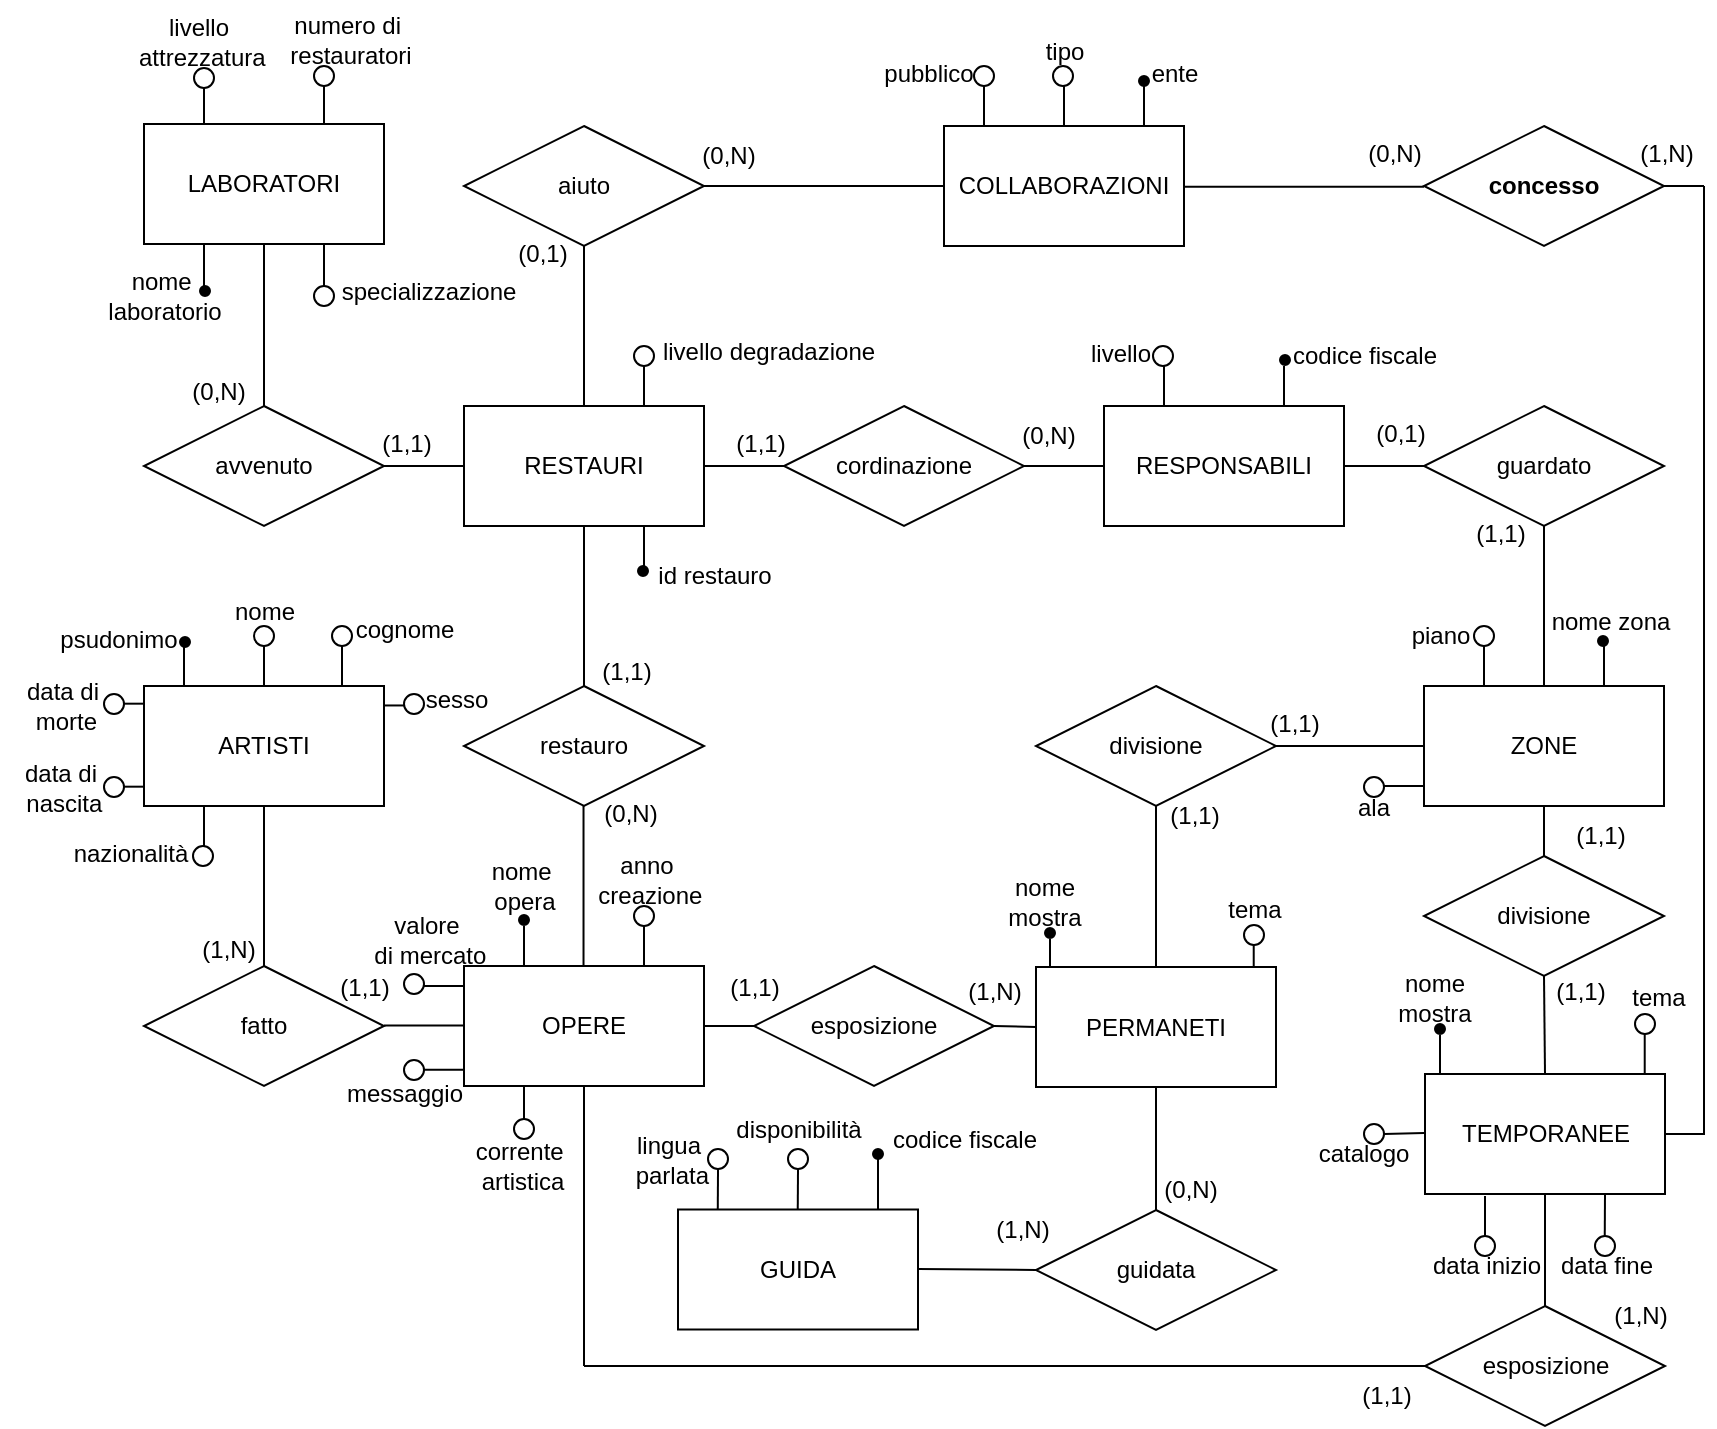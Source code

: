 <mxfile version="27.1.0">
  <diagram name="Page-1" id="Awgw3G0mDflYX-rvaYo_">
    <mxGraphModel dx="1454" dy="2013" grid="1" gridSize="10" guides="1" tooltips="1" connect="1" arrows="1" fold="1" page="1" pageScale="1" pageWidth="850" pageHeight="1100" math="0" shadow="0">
      <root>
        <mxCell id="0" />
        <mxCell id="1" parent="0" />
        <mxCell id="I580qTxfyqNyZBtyaBUz-1" value="OPERE" style="rounded=0;whiteSpace=wrap;html=1;" vertex="1" parent="1">
          <mxGeometry x="360" y="480" width="120" height="60" as="geometry" />
        </mxCell>
        <mxCell id="I580qTxfyqNyZBtyaBUz-2" value="fatto" style="shape=rhombus;perimeter=rhombusPerimeter;whiteSpace=wrap;html=1;align=center;" vertex="1" parent="1">
          <mxGeometry x="200" y="480" width="120" height="60" as="geometry" />
        </mxCell>
        <mxCell id="I580qTxfyqNyZBtyaBUz-3" value="ARTISTI" style="rounded=0;whiteSpace=wrap;html=1;" vertex="1" parent="1">
          <mxGeometry x="200" y="340" width="120" height="60" as="geometry" />
        </mxCell>
        <mxCell id="I580qTxfyqNyZBtyaBUz-4" value="restauro" style="shape=rhombus;perimeter=rhombusPerimeter;whiteSpace=wrap;html=1;align=center;" vertex="1" parent="1">
          <mxGeometry x="360" y="340" width="120" height="60" as="geometry" />
        </mxCell>
        <mxCell id="I580qTxfyqNyZBtyaBUz-5" value="RESTAURI" style="rounded=0;whiteSpace=wrap;html=1;" vertex="1" parent="1">
          <mxGeometry x="360" y="200" width="120" height="60" as="geometry" />
        </mxCell>
        <mxCell id="I580qTxfyqNyZBtyaBUz-6" value="avvenuto" style="shape=rhombus;perimeter=rhombusPerimeter;whiteSpace=wrap;html=1;align=center;" vertex="1" parent="1">
          <mxGeometry x="200" y="200" width="120" height="60" as="geometry" />
        </mxCell>
        <mxCell id="I580qTxfyqNyZBtyaBUz-7" value="LABORATORI" style="rounded=0;whiteSpace=wrap;html=1;" vertex="1" parent="1">
          <mxGeometry x="200" y="59" width="120" height="60" as="geometry" />
        </mxCell>
        <mxCell id="I580qTxfyqNyZBtyaBUz-8" value="" style="endArrow=none;html=1;rounded=0;exitX=0.5;exitY=1;exitDx=0;exitDy=0;entryX=0.5;entryY=0;entryDx=0;entryDy=0;" edge="1" parent="1" source="I580qTxfyqNyZBtyaBUz-7" target="I580qTxfyqNyZBtyaBUz-6">
          <mxGeometry width="50" height="50" relative="1" as="geometry">
            <mxPoint x="150" y="280" as="sourcePoint" />
            <mxPoint x="200" y="230" as="targetPoint" />
          </mxGeometry>
        </mxCell>
        <mxCell id="I580qTxfyqNyZBtyaBUz-9" value="" style="endArrow=none;html=1;rounded=0;" edge="1" parent="1" source="I580qTxfyqNyZBtyaBUz-6">
          <mxGeometry width="50" height="50" relative="1" as="geometry">
            <mxPoint x="310" y="280" as="sourcePoint" />
            <mxPoint x="360" y="230" as="targetPoint" />
          </mxGeometry>
        </mxCell>
        <mxCell id="I580qTxfyqNyZBtyaBUz-10" value="" style="endArrow=none;html=1;rounded=0;entryX=0.5;entryY=1;entryDx=0;entryDy=0;exitX=0.5;exitY=0;exitDx=0;exitDy=0;" edge="1" parent="1" source="I580qTxfyqNyZBtyaBUz-4" target="I580qTxfyqNyZBtyaBUz-5">
          <mxGeometry width="50" height="50" relative="1" as="geometry">
            <mxPoint x="380" y="360" as="sourcePoint" />
            <mxPoint x="430" y="310" as="targetPoint" />
          </mxGeometry>
        </mxCell>
        <mxCell id="I580qTxfyqNyZBtyaBUz-11" value="" style="endArrow=none;html=1;rounded=0;entryX=0.5;entryY=1;entryDx=0;entryDy=0;exitX=0.5;exitY=0;exitDx=0;exitDy=0;" edge="1" parent="1">
          <mxGeometry width="50" height="50" relative="1" as="geometry">
            <mxPoint x="419.76" y="480" as="sourcePoint" />
            <mxPoint x="419.76" y="400" as="targetPoint" />
          </mxGeometry>
        </mxCell>
        <mxCell id="I580qTxfyqNyZBtyaBUz-12" value="COLLABORAZIONI" style="rounded=0;whiteSpace=wrap;html=1;" vertex="1" parent="1">
          <mxGeometry x="600" y="60" width="120" height="60" as="geometry" />
        </mxCell>
        <mxCell id="I580qTxfyqNyZBtyaBUz-13" value="aiuto" style="shape=rhombus;perimeter=rhombusPerimeter;whiteSpace=wrap;html=1;align=center;" vertex="1" parent="1">
          <mxGeometry x="360" y="60" width="120" height="60" as="geometry" />
        </mxCell>
        <mxCell id="I580qTxfyqNyZBtyaBUz-14" value="" style="endArrow=none;html=1;rounded=0;entryX=0.5;entryY=1;entryDx=0;entryDy=0;" edge="1" parent="1" target="I580qTxfyqNyZBtyaBUz-13">
          <mxGeometry width="50" height="50" relative="1" as="geometry">
            <mxPoint x="420" y="200" as="sourcePoint" />
            <mxPoint x="470" y="150" as="targetPoint" />
          </mxGeometry>
        </mxCell>
        <mxCell id="I580qTxfyqNyZBtyaBUz-15" value="" style="endArrow=none;html=1;rounded=0;entryX=0;entryY=0.5;entryDx=0;entryDy=0;" edge="1" parent="1" target="I580qTxfyqNyZBtyaBUz-12">
          <mxGeometry width="50" height="50" relative="1" as="geometry">
            <mxPoint x="480" y="90" as="sourcePoint" />
            <mxPoint x="530" y="40" as="targetPoint" />
          </mxGeometry>
        </mxCell>
        <mxCell id="I580qTxfyqNyZBtyaBUz-16" value="concesso" style="shape=rhombus;perimeter=rhombusPerimeter;whiteSpace=wrap;html=1;align=center;fontStyle=1" vertex="1" parent="1">
          <mxGeometry x="840" y="60" width="120" height="60" as="geometry" />
        </mxCell>
        <mxCell id="I580qTxfyqNyZBtyaBUz-17" value="TEMPORANEE" style="rounded=0;whiteSpace=wrap;html=1;" vertex="1" parent="1">
          <mxGeometry x="840.5" y="534" width="120" height="60" as="geometry" />
        </mxCell>
        <mxCell id="I580qTxfyqNyZBtyaBUz-18" value="" style="endArrow=none;html=1;rounded=0;exitX=1;exitY=0.5;exitDx=0;exitDy=0;" edge="1" parent="1" source="I580qTxfyqNyZBtyaBUz-16">
          <mxGeometry width="50" height="50" relative="1" as="geometry">
            <mxPoint x="990" y="80" as="sourcePoint" />
            <mxPoint x="980" y="90" as="targetPoint" />
          </mxGeometry>
        </mxCell>
        <mxCell id="I580qTxfyqNyZBtyaBUz-19" value="" style="endArrow=none;html=1;rounded=0;entryX=0;entryY=0.5;entryDx=0;entryDy=0;" edge="1" parent="1">
          <mxGeometry width="50" height="50" relative="1" as="geometry">
            <mxPoint x="720" y="90.41" as="sourcePoint" />
            <mxPoint x="840" y="90.41" as="targetPoint" />
          </mxGeometry>
        </mxCell>
        <mxCell id="I580qTxfyqNyZBtyaBUz-20" value="RESPONSABILI" style="rounded=0;whiteSpace=wrap;html=1;" vertex="1" parent="1">
          <mxGeometry x="680" y="200" width="120" height="60" as="geometry" />
        </mxCell>
        <mxCell id="I580qTxfyqNyZBtyaBUz-21" value="ZONE" style="rounded=0;whiteSpace=wrap;html=1;" vertex="1" parent="1">
          <mxGeometry x="840" y="340" width="120" height="60" as="geometry" />
        </mxCell>
        <mxCell id="I580qTxfyqNyZBtyaBUz-22" value="cordinazione" style="shape=rhombus;perimeter=rhombusPerimeter;whiteSpace=wrap;html=1;align=center;" vertex="1" parent="1">
          <mxGeometry x="520" y="200" width="120" height="60" as="geometry" />
        </mxCell>
        <mxCell id="I580qTxfyqNyZBtyaBUz-23" value="" style="endArrow=none;html=1;rounded=0;exitX=1;exitY=0.5;exitDx=0;exitDy=0;entryX=0;entryY=0.5;entryDx=0;entryDy=0;" edge="1" parent="1" source="I580qTxfyqNyZBtyaBUz-5" target="I580qTxfyqNyZBtyaBUz-22">
          <mxGeometry width="50" height="50" relative="1" as="geometry">
            <mxPoint x="510" y="230" as="sourcePoint" />
            <mxPoint x="560" y="180" as="targetPoint" />
          </mxGeometry>
        </mxCell>
        <mxCell id="I580qTxfyqNyZBtyaBUz-24" value="guardato" style="shape=rhombus;perimeter=rhombusPerimeter;whiteSpace=wrap;html=1;align=center;" vertex="1" parent="1">
          <mxGeometry x="840" y="200" width="120" height="60" as="geometry" />
        </mxCell>
        <mxCell id="I580qTxfyqNyZBtyaBUz-25" value="" style="endArrow=none;html=1;rounded=0;entryX=0;entryY=0.5;entryDx=0;entryDy=0;" edge="1" parent="1" target="I580qTxfyqNyZBtyaBUz-20">
          <mxGeometry width="50" height="50" relative="1" as="geometry">
            <mxPoint x="640" y="230" as="sourcePoint" />
            <mxPoint x="690" y="180" as="targetPoint" />
          </mxGeometry>
        </mxCell>
        <mxCell id="I580qTxfyqNyZBtyaBUz-26" value="" style="endArrow=none;html=1;rounded=0;exitX=1;exitY=0.5;exitDx=0;exitDy=0;entryX=0;entryY=0.5;entryDx=0;entryDy=0;" edge="1" parent="1" source="I580qTxfyqNyZBtyaBUz-20" target="I580qTxfyqNyZBtyaBUz-24">
          <mxGeometry width="50" height="50" relative="1" as="geometry">
            <mxPoint x="880" y="300" as="sourcePoint" />
            <mxPoint x="930" y="250" as="targetPoint" />
          </mxGeometry>
        </mxCell>
        <mxCell id="I580qTxfyqNyZBtyaBUz-27" value="" style="endArrow=none;html=1;rounded=0;entryX=0.5;entryY=1;entryDx=0;entryDy=0;exitX=0.5;exitY=0;exitDx=0;exitDy=0;" edge="1" parent="1" source="I580qTxfyqNyZBtyaBUz-21" target="I580qTxfyqNyZBtyaBUz-24">
          <mxGeometry width="50" height="50" relative="1" as="geometry">
            <mxPoint x="860" y="350" as="sourcePoint" />
            <mxPoint x="910" y="300" as="targetPoint" />
          </mxGeometry>
        </mxCell>
        <mxCell id="I580qTxfyqNyZBtyaBUz-28" value="id restauro" style="text;html=1;align=center;verticalAlign=middle;resizable=0;points=[];autosize=1;strokeColor=none;fillColor=none;" vertex="1" parent="1">
          <mxGeometry x="445" y="270" width="80" height="30" as="geometry" />
        </mxCell>
        <mxCell id="I580qTxfyqNyZBtyaBUz-29" value="livello degradazione" style="text;html=1;align=center;verticalAlign=middle;resizable=0;points=[];autosize=1;strokeColor=none;fillColor=none;" vertex="1" parent="1">
          <mxGeometry x="447" y="158" width="130" height="30" as="geometry" />
        </mxCell>
        <mxCell id="I580qTxfyqNyZBtyaBUz-30" value="nome&amp;nbsp;&lt;div&gt;opera&lt;/div&gt;" style="text;html=1;align=center;verticalAlign=middle;resizable=0;points=[];autosize=1;strokeColor=none;fillColor=none;" vertex="1" parent="1">
          <mxGeometry x="360" y="420" width="60" height="40" as="geometry" />
        </mxCell>
        <mxCell id="I580qTxfyqNyZBtyaBUz-31" value="anno&lt;div&gt;&amp;nbsp;creazione&lt;/div&gt;" style="text;html=1;align=center;verticalAlign=middle;resizable=0;points=[];autosize=1;strokeColor=none;fillColor=none;" vertex="1" parent="1">
          <mxGeometry x="411" y="416.5" width="80" height="40" as="geometry" />
        </mxCell>
        <mxCell id="I580qTxfyqNyZBtyaBUz-32" value="valore&lt;div&gt;&amp;nbsp;di mercato&lt;/div&gt;" style="text;html=1;align=center;verticalAlign=middle;resizable=0;points=[];autosize=1;strokeColor=none;fillColor=none;" vertex="1" parent="1">
          <mxGeometry x="301" y="446.5" width="80" height="40" as="geometry" />
        </mxCell>
        <mxCell id="I580qTxfyqNyZBtyaBUz-33" value="messaggio" style="text;html=1;align=center;verticalAlign=middle;resizable=0;points=[];autosize=1;strokeColor=none;fillColor=none;" vertex="1" parent="1">
          <mxGeometry x="290" y="529" width="80" height="30" as="geometry" />
        </mxCell>
        <mxCell id="I580qTxfyqNyZBtyaBUz-34" value="corrente&amp;nbsp;&lt;div&gt;artistica&lt;/div&gt;" style="text;html=1;align=center;verticalAlign=middle;resizable=0;points=[];autosize=1;strokeColor=none;fillColor=none;" vertex="1" parent="1">
          <mxGeometry x="354" y="559.75" width="70" height="40" as="geometry" />
        </mxCell>
        <mxCell id="I580qTxfyqNyZBtyaBUz-35" value="livello&lt;div&gt;&amp;nbsp;attrezzatura&lt;/div&gt;" style="text;html=1;align=center;verticalAlign=middle;resizable=0;points=[];autosize=1;strokeColor=none;fillColor=none;" vertex="1" parent="1">
          <mxGeometry x="182" y="-2" width="90" height="40" as="geometry" />
        </mxCell>
        <mxCell id="I580qTxfyqNyZBtyaBUz-36" value="specializzazione" style="text;html=1;align=center;verticalAlign=middle;resizable=0;points=[];autosize=1;strokeColor=none;fillColor=none;" vertex="1" parent="1">
          <mxGeometry x="287" y="128" width="110" height="30" as="geometry" />
        </mxCell>
        <mxCell id="I580qTxfyqNyZBtyaBUz-37" value="nome&amp;nbsp;&lt;div&gt;laboratorio&lt;/div&gt;" style="text;html=1;align=center;verticalAlign=middle;resizable=0;points=[];autosize=1;strokeColor=none;fillColor=none;" vertex="1" parent="1">
          <mxGeometry x="170" y="125" width="80" height="40" as="geometry" />
        </mxCell>
        <mxCell id="I580qTxfyqNyZBtyaBUz-38" value="numero di&amp;nbsp;&lt;div&gt;restauratori&lt;/div&gt;" style="text;html=1;align=center;verticalAlign=middle;resizable=0;points=[];autosize=1;strokeColor=none;fillColor=none;" vertex="1" parent="1">
          <mxGeometry x="263" y="-3" width="80" height="40" as="geometry" />
        </mxCell>
        <mxCell id="I580qTxfyqNyZBtyaBUz-39" value="" style="endArrow=none;html=1;rounded=0;exitX=0.5;exitY=1;exitDx=0;exitDy=0;" edge="1" parent="1" source="I580qTxfyqNyZBtyaBUz-3">
          <mxGeometry width="50" height="50" relative="1" as="geometry">
            <mxPoint x="220" y="480" as="sourcePoint" />
            <mxPoint x="260" y="480" as="targetPoint" />
          </mxGeometry>
        </mxCell>
        <mxCell id="I580qTxfyqNyZBtyaBUz-40" value="" style="endArrow=none;html=1;rounded=0;exitX=1;exitY=0.5;exitDx=0;exitDy=0;" edge="1" parent="1">
          <mxGeometry width="50" height="50" relative="1" as="geometry">
            <mxPoint x="320" y="509.81" as="sourcePoint" />
            <mxPoint x="360" y="509.81" as="targetPoint" />
          </mxGeometry>
        </mxCell>
        <mxCell id="I580qTxfyqNyZBtyaBUz-41" value="piano" style="text;html=1;align=center;verticalAlign=middle;resizable=0;points=[];autosize=1;strokeColor=none;fillColor=none;" vertex="1" parent="1">
          <mxGeometry x="823" y="300" width="50" height="30" as="geometry" />
        </mxCell>
        <mxCell id="I580qTxfyqNyZBtyaBUz-42" value="nome zona" style="text;html=1;align=center;verticalAlign=middle;resizable=0;points=[];autosize=1;strokeColor=none;fillColor=none;" vertex="1" parent="1">
          <mxGeometry x="892.5" y="292.5" width="80" height="30" as="geometry" />
        </mxCell>
        <mxCell id="I580qTxfyqNyZBtyaBUz-43" value="ala" style="text;strokeColor=none;align=center;fillColor=none;html=1;verticalAlign=middle;whiteSpace=wrap;rounded=0;" vertex="1" parent="1">
          <mxGeometry x="785" y="385.5" width="60" height="30" as="geometry" />
        </mxCell>
        <mxCell id="I580qTxfyqNyZBtyaBUz-44" value="data inizio" style="text;html=1;align=center;verticalAlign=middle;resizable=0;points=[];autosize=1;strokeColor=none;fillColor=none;" vertex="1" parent="1">
          <mxGeometry x="830.5" y="615" width="80" height="30" as="geometry" />
        </mxCell>
        <mxCell id="I580qTxfyqNyZBtyaBUz-45" value="data fine" style="text;html=1;align=center;verticalAlign=middle;resizable=0;points=[];autosize=1;strokeColor=none;fillColor=none;" vertex="1" parent="1">
          <mxGeometry x="895.5" y="615" width="70" height="30" as="geometry" />
        </mxCell>
        <mxCell id="I580qTxfyqNyZBtyaBUz-46" value="pubblico" style="text;html=1;align=center;verticalAlign=middle;resizable=0;points=[];autosize=1;strokeColor=none;fillColor=none;" vertex="1" parent="1">
          <mxGeometry x="557" y="19" width="70" height="30" as="geometry" />
        </mxCell>
        <mxCell id="I580qTxfyqNyZBtyaBUz-47" value="tipo" style="text;html=1;align=center;verticalAlign=middle;resizable=0;points=[];autosize=1;strokeColor=none;fillColor=none;" vertex="1" parent="1">
          <mxGeometry x="640" y="8" width="40" height="30" as="geometry" />
        </mxCell>
        <mxCell id="I580qTxfyqNyZBtyaBUz-48" value="ente" style="text;html=1;align=center;verticalAlign=middle;resizable=0;points=[];autosize=1;strokeColor=none;fillColor=none;" vertex="1" parent="1">
          <mxGeometry x="690" y="19" width="50" height="30" as="geometry" />
        </mxCell>
        <mxCell id="I580qTxfyqNyZBtyaBUz-49" value="livello" style="text;html=1;align=center;verticalAlign=middle;resizable=0;points=[];autosize=1;strokeColor=none;fillColor=none;" vertex="1" parent="1">
          <mxGeometry x="662.5" y="159" width="50" height="30" as="geometry" />
        </mxCell>
        <mxCell id="I580qTxfyqNyZBtyaBUz-50" value="codice fiscale" style="text;html=1;align=center;verticalAlign=middle;resizable=0;points=[];autosize=1;strokeColor=none;fillColor=none;" vertex="1" parent="1">
          <mxGeometry x="760" y="160" width="100" height="30" as="geometry" />
        </mxCell>
        <mxCell id="I580qTxfyqNyZBtyaBUz-51" value="nome&lt;div&gt;mostra&lt;/div&gt;" style="text;html=1;align=center;verticalAlign=middle;resizable=0;points=[];autosize=1;strokeColor=none;fillColor=none;" vertex="1" parent="1">
          <mxGeometry x="620" y="427.5" width="60" height="40" as="geometry" />
        </mxCell>
        <mxCell id="I580qTxfyqNyZBtyaBUz-52" value="tema" style="text;html=1;align=center;verticalAlign=middle;resizable=0;points=[];autosize=1;strokeColor=none;fillColor=none;" vertex="1" parent="1">
          <mxGeometry x="730" y="436.5" width="50" height="30" as="geometry" />
        </mxCell>
        <mxCell id="I580qTxfyqNyZBtyaBUz-53" value="psudonimo" style="text;html=1;align=center;verticalAlign=middle;resizable=0;points=[];autosize=1;strokeColor=none;fillColor=none;" vertex="1" parent="1">
          <mxGeometry x="147" y="302" width="80" height="30" as="geometry" />
        </mxCell>
        <mxCell id="I580qTxfyqNyZBtyaBUz-54" value="nome" style="text;html=1;align=center;verticalAlign=middle;resizable=0;points=[];autosize=1;strokeColor=none;fillColor=none;" vertex="1" parent="1">
          <mxGeometry x="235" y="287.5" width="50" height="30" as="geometry" />
        </mxCell>
        <mxCell id="I580qTxfyqNyZBtyaBUz-55" value="cognome" style="text;html=1;align=center;verticalAlign=middle;resizable=0;points=[];autosize=1;strokeColor=none;fillColor=none;" vertex="1" parent="1">
          <mxGeometry x="295" y="297" width="70" height="30" as="geometry" />
        </mxCell>
        <mxCell id="I580qTxfyqNyZBtyaBUz-56" value="nazionalità" style="text;html=1;align=center;verticalAlign=middle;resizable=0;points=[];autosize=1;strokeColor=none;fillColor=none;" vertex="1" parent="1">
          <mxGeometry x="152.5" y="409" width="80" height="30" as="geometry" />
        </mxCell>
        <mxCell id="I580qTxfyqNyZBtyaBUz-57" value="sesso" style="text;html=1;align=center;verticalAlign=middle;resizable=0;points=[];autosize=1;strokeColor=none;fillColor=none;" vertex="1" parent="1">
          <mxGeometry x="331" y="332" width="50" height="30" as="geometry" />
        </mxCell>
        <mxCell id="I580qTxfyqNyZBtyaBUz-58" value="data di&lt;div&gt;&amp;nbsp;nascita&lt;/div&gt;" style="text;html=1;align=center;verticalAlign=middle;resizable=0;points=[];autosize=1;strokeColor=none;fillColor=none;" vertex="1" parent="1">
          <mxGeometry x="128" y="370.5" width="60" height="40" as="geometry" />
        </mxCell>
        <mxCell id="I580qTxfyqNyZBtyaBUz-59" value="data di&lt;div&gt;&amp;nbsp;morte&lt;/div&gt;" style="text;html=1;align=center;verticalAlign=middle;resizable=0;points=[];autosize=1;strokeColor=none;fillColor=none;" vertex="1" parent="1">
          <mxGeometry x="129" y="329.5" width="60" height="40" as="geometry" />
        </mxCell>
        <mxCell id="I580qTxfyqNyZBtyaBUz-60" value="" style="endArrow=none;html=1;rounded=0;entryX=0.25;entryY=0;entryDx=0;entryDy=0;" edge="1" parent="1" target="I580qTxfyqNyZBtyaBUz-1">
          <mxGeometry width="50" height="50" relative="1" as="geometry">
            <mxPoint x="390" y="460" as="sourcePoint" />
            <mxPoint x="350" y="480" as="targetPoint" />
          </mxGeometry>
        </mxCell>
        <mxCell id="I580qTxfyqNyZBtyaBUz-61" value="" style="endArrow=none;html=1;rounded=0;entryX=0.75;entryY=0;entryDx=0;entryDy=0;" edge="1" parent="1" target="I580qTxfyqNyZBtyaBUz-1">
          <mxGeometry width="50" height="50" relative="1" as="geometry">
            <mxPoint x="450" y="460" as="sourcePoint" />
            <mxPoint x="400" y="490" as="targetPoint" />
          </mxGeometry>
        </mxCell>
        <mxCell id="I580qTxfyqNyZBtyaBUz-62" value="" style="endArrow=none;html=1;rounded=0;entryX=0.25;entryY=1;entryDx=0;entryDy=0;exitX=0.5;exitY=0;exitDx=0;exitDy=0;" edge="1" parent="1" source="I580qTxfyqNyZBtyaBUz-64" target="I580qTxfyqNyZBtyaBUz-1">
          <mxGeometry width="50" height="50" relative="1" as="geometry">
            <mxPoint x="500" y="490" as="sourcePoint" />
            <mxPoint x="495.18" y="490.5" as="targetPoint" />
            <Array as="points" />
          </mxGeometry>
        </mxCell>
        <mxCell id="I580qTxfyqNyZBtyaBUz-63" value="" style="endArrow=none;html=1;rounded=0;" edge="1" parent="1">
          <mxGeometry width="50" height="50" relative="1" as="geometry">
            <mxPoint x="340" y="490" as="sourcePoint" />
            <mxPoint x="360" y="490" as="targetPoint" />
          </mxGeometry>
        </mxCell>
        <mxCell id="I580qTxfyqNyZBtyaBUz-64" value="" style="ellipse;whiteSpace=wrap;html=1;aspect=fixed;" vertex="1" parent="1">
          <mxGeometry x="385" y="556.5" width="10" height="10" as="geometry" />
        </mxCell>
        <mxCell id="I580qTxfyqNyZBtyaBUz-65" value="" style="ellipse;whiteSpace=wrap;html=1;aspect=fixed;" vertex="1" parent="1">
          <mxGeometry x="445" y="450" width="10" height="10" as="geometry" />
        </mxCell>
        <mxCell id="I580qTxfyqNyZBtyaBUz-66" value="" style="ellipse;whiteSpace=wrap;html=1;aspect=fixed;fillColor=#000000;" vertex="1" parent="1">
          <mxGeometry x="387.5" y="454.5" width="5" height="5" as="geometry" />
        </mxCell>
        <mxCell id="I580qTxfyqNyZBtyaBUz-67" value="" style="ellipse;whiteSpace=wrap;html=1;aspect=fixed;" vertex="1" parent="1">
          <mxGeometry x="330" y="484" width="10" height="10" as="geometry" />
        </mxCell>
        <mxCell id="I580qTxfyqNyZBtyaBUz-68" value="" style="ellipse;whiteSpace=wrap;html=1;aspect=fixed;" vertex="1" parent="1">
          <mxGeometry x="330" y="527" width="10" height="10" as="geometry" />
        </mxCell>
        <mxCell id="I580qTxfyqNyZBtyaBUz-69" value="" style="endArrow=none;html=1;rounded=0;exitX=0.25;exitY=0;exitDx=0;exitDy=0;" edge="1" parent="1">
          <mxGeometry width="50" height="50" relative="1" as="geometry">
            <mxPoint x="653" y="486.5" as="sourcePoint" />
            <mxPoint x="653" y="466.5" as="targetPoint" />
          </mxGeometry>
        </mxCell>
        <mxCell id="I580qTxfyqNyZBtyaBUz-70" value="" style="ellipse;whiteSpace=wrap;html=1;aspect=fixed;fillColor=#000000;" vertex="1" parent="1">
          <mxGeometry x="650.5" y="461" width="5" height="5" as="geometry" />
        </mxCell>
        <mxCell id="I580qTxfyqNyZBtyaBUz-71" value="" style="endArrow=none;html=1;rounded=0;" edge="1" parent="1">
          <mxGeometry width="50" height="50" relative="1" as="geometry">
            <mxPoint x="870.5" y="615" as="sourcePoint" />
            <mxPoint x="870.5" y="595" as="targetPoint" />
          </mxGeometry>
        </mxCell>
        <mxCell id="I580qTxfyqNyZBtyaBUz-72" value="" style="endArrow=none;html=1;rounded=0;entryX=0.75;entryY=1;entryDx=0;entryDy=0;" edge="1" parent="1" target="I580qTxfyqNyZBtyaBUz-17">
          <mxGeometry width="50" height="50" relative="1" as="geometry">
            <mxPoint x="930.38" y="615" as="sourcePoint" />
            <mxPoint x="930.38" y="595" as="targetPoint" />
          </mxGeometry>
        </mxCell>
        <mxCell id="I580qTxfyqNyZBtyaBUz-73" value="" style="ellipse;whiteSpace=wrap;html=1;aspect=fixed;" vertex="1" parent="1">
          <mxGeometry x="865.5" y="615" width="10" height="10" as="geometry" />
        </mxCell>
        <mxCell id="I580qTxfyqNyZBtyaBUz-74" value="" style="ellipse;whiteSpace=wrap;html=1;aspect=fixed;" vertex="1" parent="1">
          <mxGeometry x="925.5" y="615" width="10" height="10" as="geometry" />
        </mxCell>
        <mxCell id="I580qTxfyqNyZBtyaBUz-75" value="" style="ellipse;whiteSpace=wrap;html=1;aspect=fixed;" vertex="1" parent="1">
          <mxGeometry x="750" y="459.5" width="10" height="10" as="geometry" />
        </mxCell>
        <mxCell id="I580qTxfyqNyZBtyaBUz-76" value="" style="endArrow=none;html=1;rounded=0;exitX=0.25;exitY=0;exitDx=0;exitDy=0;" edge="1" parent="1" source="I580qTxfyqNyZBtyaBUz-21">
          <mxGeometry width="50" height="50" relative="1" as="geometry">
            <mxPoint x="870" y="350" as="sourcePoint" />
            <mxPoint x="870" y="320" as="targetPoint" />
          </mxGeometry>
        </mxCell>
        <mxCell id="I580qTxfyqNyZBtyaBUz-77" value="" style="endArrow=none;html=1;rounded=0;exitX=0.75;exitY=0;exitDx=0;exitDy=0;" edge="1" parent="1" source="I580qTxfyqNyZBtyaBUz-21">
          <mxGeometry width="50" height="50" relative="1" as="geometry">
            <mxPoint x="880" y="350" as="sourcePoint" />
            <mxPoint x="930" y="320" as="targetPoint" />
          </mxGeometry>
        </mxCell>
        <mxCell id="I580qTxfyqNyZBtyaBUz-78" value="" style="endArrow=none;html=1;rounded=0;" edge="1" parent="1">
          <mxGeometry width="50" height="50" relative="1" as="geometry">
            <mxPoint x="840" y="390" as="sourcePoint" />
            <mxPoint x="820" y="390" as="targetPoint" />
          </mxGeometry>
        </mxCell>
        <mxCell id="I580qTxfyqNyZBtyaBUz-79" value="" style="ellipse;whiteSpace=wrap;html=1;aspect=fixed;" vertex="1" parent="1">
          <mxGeometry x="810" y="385.5" width="10" height="10" as="geometry" />
        </mxCell>
        <mxCell id="I580qTxfyqNyZBtyaBUz-80" value="" style="ellipse;whiteSpace=wrap;html=1;aspect=fixed;" vertex="1" parent="1">
          <mxGeometry x="865" y="310" width="10" height="10" as="geometry" />
        </mxCell>
        <mxCell id="I580qTxfyqNyZBtyaBUz-81" value="" style="ellipse;whiteSpace=wrap;html=1;aspect=fixed;fillColor=#000000;" vertex="1" parent="1">
          <mxGeometry x="927" y="315" width="5" height="5" as="geometry" />
        </mxCell>
        <mxCell id="I580qTxfyqNyZBtyaBUz-82" value="" style="endArrow=none;html=1;rounded=0;exitX=0.75;exitY=0;exitDx=0;exitDy=0;" edge="1" parent="1" source="I580qTxfyqNyZBtyaBUz-20">
          <mxGeometry width="50" height="50" relative="1" as="geometry">
            <mxPoint x="830" y="260" as="sourcePoint" />
            <mxPoint x="770" y="180" as="targetPoint" />
          </mxGeometry>
        </mxCell>
        <mxCell id="I580qTxfyqNyZBtyaBUz-83" value="" style="endArrow=none;html=1;rounded=0;exitX=0.25;exitY=0;exitDx=0;exitDy=0;" edge="1" parent="1" source="I580qTxfyqNyZBtyaBUz-20">
          <mxGeometry width="50" height="50" relative="1" as="geometry">
            <mxPoint x="712.5" y="185" as="sourcePoint" />
            <mxPoint x="710" y="180" as="targetPoint" />
          </mxGeometry>
        </mxCell>
        <mxCell id="I580qTxfyqNyZBtyaBUz-84" value="" style="ellipse;whiteSpace=wrap;html=1;aspect=fixed;" vertex="1" parent="1">
          <mxGeometry x="704.5" y="170" width="10" height="10" as="geometry" />
        </mxCell>
        <mxCell id="I580qTxfyqNyZBtyaBUz-85" value="" style="ellipse;whiteSpace=wrap;html=1;aspect=fixed;fillColor=#000000;" vertex="1" parent="1">
          <mxGeometry x="768" y="174.5" width="5" height="5" as="geometry" />
        </mxCell>
        <mxCell id="I580qTxfyqNyZBtyaBUz-86" value="" style="endArrow=none;html=1;rounded=0;exitX=0.5;exitY=0;exitDx=0;exitDy=0;" edge="1" parent="1" source="I580qTxfyqNyZBtyaBUz-12">
          <mxGeometry width="50" height="50" relative="1" as="geometry">
            <mxPoint x="510" y="70" as="sourcePoint" />
            <mxPoint x="660" y="40" as="targetPoint" />
          </mxGeometry>
        </mxCell>
        <mxCell id="I580qTxfyqNyZBtyaBUz-87" value="" style="endArrow=none;html=1;rounded=0;exitX=0.5;exitY=0;exitDx=0;exitDy=0;" edge="1" parent="1">
          <mxGeometry width="50" height="50" relative="1" as="geometry">
            <mxPoint x="700" y="60" as="sourcePoint" />
            <mxPoint x="700" y="40" as="targetPoint" />
          </mxGeometry>
        </mxCell>
        <mxCell id="I580qTxfyqNyZBtyaBUz-88" value="" style="endArrow=none;html=1;rounded=0;exitX=0.5;exitY=0;exitDx=0;exitDy=0;" edge="1" parent="1">
          <mxGeometry width="50" height="50" relative="1" as="geometry">
            <mxPoint x="620" y="60" as="sourcePoint" />
            <mxPoint x="620" y="40" as="targetPoint" />
          </mxGeometry>
        </mxCell>
        <mxCell id="I580qTxfyqNyZBtyaBUz-89" value="" style="ellipse;whiteSpace=wrap;html=1;aspect=fixed;fillColor=#000000;" vertex="1" parent="1">
          <mxGeometry x="697.5" y="35" width="5" height="5" as="geometry" />
        </mxCell>
        <mxCell id="I580qTxfyqNyZBtyaBUz-90" value="" style="ellipse;whiteSpace=wrap;html=1;aspect=fixed;" vertex="1" parent="1">
          <mxGeometry x="654.5" y="30" width="10" height="10" as="geometry" />
        </mxCell>
        <mxCell id="I580qTxfyqNyZBtyaBUz-91" value="" style="ellipse;whiteSpace=wrap;html=1;aspect=fixed;" vertex="1" parent="1">
          <mxGeometry x="615" y="30" width="10" height="10" as="geometry" />
        </mxCell>
        <mxCell id="I580qTxfyqNyZBtyaBUz-92" value="" style="endArrow=none;html=1;rounded=0;exitX=0.75;exitY=1;exitDx=0;exitDy=0;" edge="1" parent="1" source="I580qTxfyqNyZBtyaBUz-5">
          <mxGeometry width="50" height="50" relative="1" as="geometry">
            <mxPoint x="390" y="180" as="sourcePoint" />
            <mxPoint x="450" y="280" as="targetPoint" />
          </mxGeometry>
        </mxCell>
        <mxCell id="I580qTxfyqNyZBtyaBUz-93" value="" style="endArrow=none;html=1;rounded=0;entryX=0.75;entryY=0;entryDx=0;entryDy=0;" edge="1" parent="1" target="I580qTxfyqNyZBtyaBUz-5">
          <mxGeometry width="50" height="50" relative="1" as="geometry">
            <mxPoint x="450" y="180" as="sourcePoint" />
            <mxPoint x="400" y="210" as="targetPoint" />
          </mxGeometry>
        </mxCell>
        <mxCell id="I580qTxfyqNyZBtyaBUz-94" value="" style="ellipse;whiteSpace=wrap;html=1;aspect=fixed;" vertex="1" parent="1">
          <mxGeometry x="445" y="170" width="10" height="10" as="geometry" />
        </mxCell>
        <mxCell id="I580qTxfyqNyZBtyaBUz-95" value="" style="ellipse;whiteSpace=wrap;html=1;aspect=fixed;fillColor=#000000;" vertex="1" parent="1">
          <mxGeometry x="447" y="280" width="5" height="5" as="geometry" />
        </mxCell>
        <mxCell id="I580qTxfyqNyZBtyaBUz-96" value="" style="endArrow=none;html=1;rounded=0;exitX=0.75;exitY=0;exitDx=0;exitDy=0;" edge="1" parent="1" source="I580qTxfyqNyZBtyaBUz-7">
          <mxGeometry width="50" height="50" relative="1" as="geometry">
            <mxPoint x="350" y="69" as="sourcePoint" />
            <mxPoint x="290" y="40" as="targetPoint" />
          </mxGeometry>
        </mxCell>
        <mxCell id="I580qTxfyqNyZBtyaBUz-97" value="" style="endArrow=none;html=1;rounded=0;exitX=0.25;exitY=0;exitDx=0;exitDy=0;" edge="1" parent="1" source="I580qTxfyqNyZBtyaBUz-7">
          <mxGeometry width="50" height="50" relative="1" as="geometry">
            <mxPoint x="230" y="60" as="sourcePoint" />
            <mxPoint x="230" y="41" as="targetPoint" />
          </mxGeometry>
        </mxCell>
        <mxCell id="I580qTxfyqNyZBtyaBUz-98" value="" style="endArrow=none;html=1;rounded=0;exitX=0.25;exitY=1;exitDx=0;exitDy=0;" edge="1" parent="1" source="I580qTxfyqNyZBtyaBUz-7">
          <mxGeometry width="50" height="50" relative="1" as="geometry">
            <mxPoint x="240" y="69" as="sourcePoint" />
            <mxPoint x="230" y="140" as="targetPoint" />
          </mxGeometry>
        </mxCell>
        <mxCell id="I580qTxfyqNyZBtyaBUz-99" value="" style="endArrow=none;html=1;rounded=0;exitX=0.75;exitY=1;exitDx=0;exitDy=0;" edge="1" parent="1" source="I580qTxfyqNyZBtyaBUz-7">
          <mxGeometry width="50" height="50" relative="1" as="geometry">
            <mxPoint x="306.86" y="129" as="sourcePoint" />
            <mxPoint x="290" y="140" as="targetPoint" />
          </mxGeometry>
        </mxCell>
        <mxCell id="I580qTxfyqNyZBtyaBUz-100" value="" style="ellipse;whiteSpace=wrap;html=1;aspect=fixed;" vertex="1" parent="1">
          <mxGeometry x="285" y="140" width="10" height="10" as="geometry" />
        </mxCell>
        <mxCell id="I580qTxfyqNyZBtyaBUz-101" value="" style="ellipse;whiteSpace=wrap;html=1;aspect=fixed;" vertex="1" parent="1">
          <mxGeometry x="285" y="30" width="10" height="10" as="geometry" />
        </mxCell>
        <mxCell id="I580qTxfyqNyZBtyaBUz-102" value="" style="ellipse;whiteSpace=wrap;html=1;aspect=fixed;" vertex="1" parent="1">
          <mxGeometry x="225" y="31" width="10" height="10" as="geometry" />
        </mxCell>
        <mxCell id="I580qTxfyqNyZBtyaBUz-103" value="" style="ellipse;whiteSpace=wrap;html=1;aspect=fixed;fillColor=#000000;" vertex="1" parent="1">
          <mxGeometry x="228" y="140" width="5" height="5" as="geometry" />
        </mxCell>
        <mxCell id="I580qTxfyqNyZBtyaBUz-104" value="" style="endArrow=none;html=1;rounded=0;" edge="1" parent="1">
          <mxGeometry width="50" height="50" relative="1" as="geometry">
            <mxPoint x="320" y="349.73" as="sourcePoint" />
            <mxPoint x="330" y="349.73" as="targetPoint" />
          </mxGeometry>
        </mxCell>
        <mxCell id="I580qTxfyqNyZBtyaBUz-105" value="" style="ellipse;whiteSpace=wrap;html=1;aspect=fixed;" vertex="1" parent="1">
          <mxGeometry x="330" y="344" width="10" height="10" as="geometry" />
        </mxCell>
        <mxCell id="I580qTxfyqNyZBtyaBUz-106" value="" style="endArrow=none;html=1;rounded=0;exitX=0.75;exitY=0;exitDx=0;exitDy=0;" edge="1" parent="1">
          <mxGeometry width="50" height="50" relative="1" as="geometry">
            <mxPoint x="299.0" y="340" as="sourcePoint" />
            <mxPoint x="299" y="320" as="targetPoint" />
          </mxGeometry>
        </mxCell>
        <mxCell id="I580qTxfyqNyZBtyaBUz-107" value="" style="endArrow=none;html=1;rounded=0;exitX=0.5;exitY=0;exitDx=0;exitDy=0;" edge="1" parent="1" source="I580qTxfyqNyZBtyaBUz-3">
          <mxGeometry width="50" height="50" relative="1" as="geometry">
            <mxPoint x="300" y="350" as="sourcePoint" />
            <mxPoint x="260" y="320" as="targetPoint" />
          </mxGeometry>
        </mxCell>
        <mxCell id="I580qTxfyqNyZBtyaBUz-108" value="" style="endArrow=none;html=1;rounded=0;exitX=0.25;exitY=0;exitDx=0;exitDy=0;" edge="1" parent="1">
          <mxGeometry width="50" height="50" relative="1" as="geometry">
            <mxPoint x="220" y="340" as="sourcePoint" />
            <mxPoint x="220" y="320" as="targetPoint" />
          </mxGeometry>
        </mxCell>
        <mxCell id="I580qTxfyqNyZBtyaBUz-109" value="" style="ellipse;whiteSpace=wrap;html=1;aspect=fixed;" vertex="1" parent="1">
          <mxGeometry x="294" y="310" width="10" height="10" as="geometry" />
        </mxCell>
        <mxCell id="I580qTxfyqNyZBtyaBUz-110" value="" style="ellipse;whiteSpace=wrap;html=1;aspect=fixed;" vertex="1" parent="1">
          <mxGeometry x="255" y="310" width="10" height="10" as="geometry" />
        </mxCell>
        <mxCell id="I580qTxfyqNyZBtyaBUz-111" value="" style="endArrow=none;html=1;rounded=0;entryX=0.25;entryY=1;entryDx=0;entryDy=0;" edge="1" parent="1" target="I580qTxfyqNyZBtyaBUz-3">
          <mxGeometry width="50" height="50" relative="1" as="geometry">
            <mxPoint x="230" y="420" as="sourcePoint" />
            <mxPoint x="270" y="330" as="targetPoint" />
          </mxGeometry>
        </mxCell>
        <mxCell id="I580qTxfyqNyZBtyaBUz-112" value="" style="endArrow=none;html=1;rounded=0;" edge="1" parent="1">
          <mxGeometry width="50" height="50" relative="1" as="geometry">
            <mxPoint x="190" y="348.84" as="sourcePoint" />
            <mxPoint x="200" y="348.84" as="targetPoint" />
          </mxGeometry>
        </mxCell>
        <mxCell id="I580qTxfyqNyZBtyaBUz-113" value="" style="endArrow=none;html=1;rounded=0;" edge="1" parent="1">
          <mxGeometry width="50" height="50" relative="1" as="geometry">
            <mxPoint x="190" y="390.34" as="sourcePoint" />
            <mxPoint x="200" y="390.34" as="targetPoint" />
          </mxGeometry>
        </mxCell>
        <mxCell id="I580qTxfyqNyZBtyaBUz-114" value="" style="ellipse;whiteSpace=wrap;html=1;aspect=fixed;" vertex="1" parent="1">
          <mxGeometry x="180" y="344" width="10" height="10" as="geometry" />
        </mxCell>
        <mxCell id="I580qTxfyqNyZBtyaBUz-115" value="" style="ellipse;whiteSpace=wrap;html=1;aspect=fixed;" vertex="1" parent="1">
          <mxGeometry x="180" y="385.5" width="10" height="10" as="geometry" />
        </mxCell>
        <mxCell id="I580qTxfyqNyZBtyaBUz-116" value="" style="ellipse;whiteSpace=wrap;html=1;aspect=fixed;fillColor=#000000;" vertex="1" parent="1">
          <mxGeometry x="218" y="315.5" width="5" height="5" as="geometry" />
        </mxCell>
        <mxCell id="I580qTxfyqNyZBtyaBUz-117" value="" style="ellipse;whiteSpace=wrap;html=1;aspect=fixed;" vertex="1" parent="1">
          <mxGeometry x="224.5" y="420" width="10" height="10" as="geometry" />
        </mxCell>
        <mxCell id="I580qTxfyqNyZBtyaBUz-118" value="(1,N)" style="text;html=1;align=center;verticalAlign=middle;resizable=0;points=[];autosize=1;strokeColor=none;fillColor=none;" vertex="1" parent="1">
          <mxGeometry x="217" y="456.5" width="50" height="30" as="geometry" />
        </mxCell>
        <mxCell id="I580qTxfyqNyZBtyaBUz-119" value="(1,1)" style="text;html=1;align=center;verticalAlign=middle;resizable=0;points=[];autosize=1;strokeColor=none;fillColor=none;" vertex="1" parent="1">
          <mxGeometry x="285" y="475.5" width="50" height="30" as="geometry" />
        </mxCell>
        <mxCell id="I580qTxfyqNyZBtyaBUz-120" value="(1,N)" style="text;html=1;align=center;verticalAlign=middle;resizable=0;points=[];autosize=1;strokeColor=none;fillColor=none;" vertex="1" parent="1">
          <mxGeometry x="935.5" y="59" width="50" height="30" as="geometry" />
        </mxCell>
        <mxCell id="I580qTxfyqNyZBtyaBUz-121" value="(0,N)" style="text;html=1;align=center;verticalAlign=middle;resizable=0;points=[];autosize=1;strokeColor=none;fillColor=none;" vertex="1" parent="1">
          <mxGeometry x="800" y="59" width="50" height="30" as="geometry" />
        </mxCell>
        <mxCell id="I580qTxfyqNyZBtyaBUz-122" value="(1,1)" style="text;html=1;align=center;verticalAlign=middle;resizable=0;points=[];autosize=1;strokeColor=none;fillColor=none;" vertex="1" parent="1">
          <mxGeometry x="483" y="204" width="50" height="30" as="geometry" />
        </mxCell>
        <mxCell id="I580qTxfyqNyZBtyaBUz-123" value="(1,1)" style="text;html=1;align=center;verticalAlign=middle;resizable=0;points=[];autosize=1;strokeColor=none;fillColor=none;" vertex="1" parent="1">
          <mxGeometry x="306" y="204" width="50" height="30" as="geometry" />
        </mxCell>
        <mxCell id="I580qTxfyqNyZBtyaBUz-124" value="(0,1)" style="text;html=1;align=center;verticalAlign=middle;resizable=0;points=[];autosize=1;strokeColor=none;fillColor=none;" vertex="1" parent="1">
          <mxGeometry x="374" y="109" width="50" height="30" as="geometry" />
        </mxCell>
        <mxCell id="I580qTxfyqNyZBtyaBUz-125" value="(1,1)" style="text;html=1;align=center;verticalAlign=middle;resizable=0;points=[];autosize=1;strokeColor=none;fillColor=none;" vertex="1" parent="1">
          <mxGeometry x="416" y="318" width="50" height="30" as="geometry" />
        </mxCell>
        <mxCell id="I580qTxfyqNyZBtyaBUz-126" value="(0,N)" style="text;html=1;align=center;verticalAlign=middle;resizable=0;points=[];autosize=1;strokeColor=none;fillColor=none;" vertex="1" parent="1">
          <mxGeometry x="211.5" y="178" width="50" height="30" as="geometry" />
        </mxCell>
        <mxCell id="I580qTxfyqNyZBtyaBUz-127" value="(0,N)" style="text;html=1;align=center;verticalAlign=middle;resizable=0;points=[];autosize=1;strokeColor=none;fillColor=none;" vertex="1" parent="1">
          <mxGeometry x="467" y="60" width="50" height="30" as="geometry" />
        </mxCell>
        <mxCell id="I580qTxfyqNyZBtyaBUz-128" value="(0,N)" style="text;html=1;align=center;verticalAlign=middle;resizable=0;points=[];autosize=1;strokeColor=none;fillColor=none;" vertex="1" parent="1">
          <mxGeometry x="626.5" y="200" width="50" height="30" as="geometry" />
        </mxCell>
        <mxCell id="I580qTxfyqNyZBtyaBUz-129" value="(0,N)" style="text;html=1;align=center;verticalAlign=middle;resizable=0;points=[];autosize=1;strokeColor=none;fillColor=none;" vertex="1" parent="1">
          <mxGeometry x="418" y="388.5" width="50" height="30" as="geometry" />
        </mxCell>
        <mxCell id="I580qTxfyqNyZBtyaBUz-130" value="(1,1)" style="text;html=1;align=center;verticalAlign=middle;resizable=0;points=[];autosize=1;strokeColor=none;fillColor=none;" vertex="1" parent="1">
          <mxGeometry x="750" y="344" width="50" height="30" as="geometry" />
        </mxCell>
        <mxCell id="I580qTxfyqNyZBtyaBUz-131" value="(1,1)" style="text;html=1;align=center;verticalAlign=middle;resizable=0;points=[];autosize=1;strokeColor=none;fillColor=none;" vertex="1" parent="1">
          <mxGeometry x="892.5" y="478" width="50" height="30" as="geometry" />
        </mxCell>
        <mxCell id="I580qTxfyqNyZBtyaBUz-132" value="(1,1)" style="text;html=1;align=center;verticalAlign=middle;resizable=0;points=[];autosize=1;strokeColor=none;fillColor=none;" vertex="1" parent="1">
          <mxGeometry x="853" y="249" width="50" height="30" as="geometry" />
        </mxCell>
        <mxCell id="I580qTxfyqNyZBtyaBUz-133" value="(0,1)" style="text;html=1;align=center;verticalAlign=middle;resizable=0;points=[];autosize=1;strokeColor=none;fillColor=none;" vertex="1" parent="1">
          <mxGeometry x="803" y="199" width="50" height="30" as="geometry" />
        </mxCell>
        <mxCell id="I580qTxfyqNyZBtyaBUz-134" value="divisione" style="shape=rhombus;perimeter=rhombusPerimeter;whiteSpace=wrap;html=1;align=center;" vertex="1" parent="1">
          <mxGeometry x="840" y="425" width="120" height="60" as="geometry" />
        </mxCell>
        <mxCell id="I580qTxfyqNyZBtyaBUz-135" value="" style="endArrow=none;html=1;rounded=0;exitX=0.25;exitY=0;exitDx=0;exitDy=0;" edge="1" parent="1">
          <mxGeometry width="50" height="50" relative="1" as="geometry">
            <mxPoint x="754.86" y="489.5" as="sourcePoint" />
            <mxPoint x="754.86" y="469.5" as="targetPoint" />
          </mxGeometry>
        </mxCell>
        <mxCell id="I580qTxfyqNyZBtyaBUz-136" value="(1,1)" style="text;html=1;align=center;verticalAlign=middle;resizable=0;points=[];autosize=1;strokeColor=none;fillColor=none;" vertex="1" parent="1">
          <mxGeometry x="795.5" y="680" width="50" height="30" as="geometry" />
        </mxCell>
        <mxCell id="I580qTxfyqNyZBtyaBUz-138" value="PERMANETI" style="rounded=0;whiteSpace=wrap;html=1;" vertex="1" parent="1">
          <mxGeometry x="646" y="480.5" width="120" height="60" as="geometry" />
        </mxCell>
        <mxCell id="I580qTxfyqNyZBtyaBUz-139" value="" style="endArrow=none;html=1;rounded=0;entryX=0.5;entryY=1;entryDx=0;entryDy=0;exitX=0.5;exitY=0;exitDx=0;exitDy=0;" edge="1" parent="1" source="I580qTxfyqNyZBtyaBUz-17" target="I580qTxfyqNyZBtyaBUz-134">
          <mxGeometry width="50" height="50" relative="1" as="geometry">
            <mxPoint x="763" y="573.5" as="sourcePoint" />
            <mxPoint x="900" y="483.5" as="targetPoint" />
          </mxGeometry>
        </mxCell>
        <mxCell id="I580qTxfyqNyZBtyaBUz-140" value="" style="endArrow=none;html=1;rounded=0;entryX=0.5;entryY=1;entryDx=0;entryDy=0;exitX=0.5;exitY=0;exitDx=0;exitDy=0;" edge="1" parent="1" source="I580qTxfyqNyZBtyaBUz-138" target="I580qTxfyqNyZBtyaBUz-137">
          <mxGeometry width="50" height="50" relative="1" as="geometry">
            <mxPoint x="656" y="586.5" as="sourcePoint" />
            <mxPoint x="706" y="536.5" as="targetPoint" />
          </mxGeometry>
        </mxCell>
        <mxCell id="I580qTxfyqNyZBtyaBUz-141" value="(1,1)" style="text;html=1;align=center;verticalAlign=middle;resizable=0;points=[];autosize=1;strokeColor=none;fillColor=none;" vertex="1" parent="1">
          <mxGeometry x="700" y="390" width="50" height="30" as="geometry" />
        </mxCell>
        <mxCell id="I580qTxfyqNyZBtyaBUz-142" value="" style="endArrow=none;html=1;rounded=0;exitX=1;exitY=0.5;exitDx=0;exitDy=0;" edge="1" parent="1" source="I580qTxfyqNyZBtyaBUz-17">
          <mxGeometry width="50" height="50" relative="1" as="geometry">
            <mxPoint x="980" y="560" as="sourcePoint" />
            <mxPoint x="980" y="90" as="targetPoint" />
            <Array as="points">
              <mxPoint x="980" y="564" />
            </Array>
          </mxGeometry>
        </mxCell>
        <mxCell id="I580qTxfyqNyZBtyaBUz-143" value="" style="ellipse;whiteSpace=wrap;html=1;aspect=fixed;" vertex="1" parent="1">
          <mxGeometry x="810" y="559" width="10" height="10" as="geometry" />
        </mxCell>
        <mxCell id="I580qTxfyqNyZBtyaBUz-144" value="catalogo" style="text;strokeColor=none;align=center;fillColor=none;html=1;verticalAlign=middle;whiteSpace=wrap;rounded=0;" vertex="1" parent="1">
          <mxGeometry x="780" y="559" width="60" height="30" as="geometry" />
        </mxCell>
        <mxCell id="I580qTxfyqNyZBtyaBUz-145" value="" style="endArrow=none;html=1;rounded=0;entryX=1;entryY=0.5;entryDx=0;entryDy=0;" edge="1" parent="1" target="I580qTxfyqNyZBtyaBUz-143">
          <mxGeometry width="50" height="50" relative="1" as="geometry">
            <mxPoint x="840" y="563.5" as="sourcePoint" />
            <mxPoint x="835" y="564" as="targetPoint" />
          </mxGeometry>
        </mxCell>
        <mxCell id="I580qTxfyqNyZBtyaBUz-146" value="guidata" style="shape=rhombus;perimeter=rhombusPerimeter;whiteSpace=wrap;html=1;align=center;" vertex="1" parent="1">
          <mxGeometry x="646" y="602" width="120" height="60" as="geometry" />
        </mxCell>
        <mxCell id="I580qTxfyqNyZBtyaBUz-147" value="" style="endArrow=none;html=1;rounded=0;entryX=0;entryY=0.5;entryDx=0;entryDy=0;" edge="1" parent="1" target="I580qTxfyqNyZBtyaBUz-146">
          <mxGeometry width="50" height="50" relative="1" as="geometry">
            <mxPoint x="587" y="631.5" as="sourcePoint" />
            <mxPoint x="637" y="581.5" as="targetPoint" />
          </mxGeometry>
        </mxCell>
        <mxCell id="I580qTxfyqNyZBtyaBUz-148" value="" style="endArrow=none;html=1;rounded=0;entryX=0.5;entryY=0;entryDx=0;entryDy=0;exitX=0.5;exitY=1;exitDx=0;exitDy=0;" edge="1" parent="1" source="I580qTxfyqNyZBtyaBUz-138" target="I580qTxfyqNyZBtyaBUz-146">
          <mxGeometry width="50" height="50" relative="1" as="geometry">
            <mxPoint x="532.5" y="740.5" as="sourcePoint" />
            <mxPoint x="582.5" y="690.5" as="targetPoint" />
          </mxGeometry>
        </mxCell>
        <mxCell id="I580qTxfyqNyZBtyaBUz-149" value="GUIDA" style="rounded=0;whiteSpace=wrap;html=1;" vertex="1" parent="1">
          <mxGeometry x="467" y="601.75" width="120" height="60" as="geometry" />
        </mxCell>
        <mxCell id="I580qTxfyqNyZBtyaBUz-150" value="" style="ellipse;whiteSpace=wrap;html=1;aspect=fixed;fillColor=#000000;" vertex="1" parent="1">
          <mxGeometry x="564.5" y="571.5" width="5" height="5" as="geometry" />
        </mxCell>
        <mxCell id="I580qTxfyqNyZBtyaBUz-151" value="" style="endArrow=none;html=1;rounded=0;exitX=0.5;exitY=1;exitDx=0;exitDy=0;" edge="1" parent="1" source="I580qTxfyqNyZBtyaBUz-150">
          <mxGeometry width="50" height="50" relative="1" as="geometry">
            <mxPoint x="567" y="581.5" as="sourcePoint" />
            <mxPoint x="567" y="601.5" as="targetPoint" />
          </mxGeometry>
        </mxCell>
        <mxCell id="I580qTxfyqNyZBtyaBUz-152" value="codice fiscale" style="text;html=1;align=center;verticalAlign=middle;resizable=0;points=[];autosize=1;strokeColor=none;fillColor=none;" vertex="1" parent="1">
          <mxGeometry x="559.5" y="551.5" width="100" height="30" as="geometry" />
        </mxCell>
        <mxCell id="I580qTxfyqNyZBtyaBUz-153" value="" style="ellipse;whiteSpace=wrap;html=1;aspect=fixed;" vertex="1" parent="1">
          <mxGeometry x="522" y="571.5" width="10" height="10" as="geometry" />
        </mxCell>
        <mxCell id="I580qTxfyqNyZBtyaBUz-154" value="lingua&lt;div&gt;&amp;nbsp;parlata&lt;/div&gt;" style="text;html=1;align=center;verticalAlign=middle;resizable=0;points=[];autosize=1;strokeColor=none;fillColor=none;rotation=0;" vertex="1" parent="1">
          <mxGeometry x="431.5" y="556.5" width="60" height="40" as="geometry" />
        </mxCell>
        <mxCell id="I580qTxfyqNyZBtyaBUz-155" value="disponibilità" style="text;html=1;align=center;verticalAlign=middle;resizable=0;points=[];autosize=1;strokeColor=none;fillColor=none;" vertex="1" parent="1">
          <mxGeometry x="482" y="546.5" width="90" height="30" as="geometry" />
        </mxCell>
        <mxCell id="I580qTxfyqNyZBtyaBUz-156" value="" style="ellipse;whiteSpace=wrap;html=1;aspect=fixed;" vertex="1" parent="1">
          <mxGeometry x="482" y="571.5" width="10" height="10" as="geometry" />
        </mxCell>
        <mxCell id="I580qTxfyqNyZBtyaBUz-157" value="" style="endArrow=none;html=1;rounded=0;" edge="1" parent="1">
          <mxGeometry width="50" height="50" relative="1" as="geometry">
            <mxPoint x="527" y="581.5" as="sourcePoint" />
            <mxPoint x="526.88" y="602" as="targetPoint" />
          </mxGeometry>
        </mxCell>
        <mxCell id="I580qTxfyqNyZBtyaBUz-158" value="" style="endArrow=none;html=1;rounded=0;" edge="1" parent="1">
          <mxGeometry width="50" height="50" relative="1" as="geometry">
            <mxPoint x="487.01" y="581" as="sourcePoint" />
            <mxPoint x="486.89" y="601.5" as="targetPoint" />
          </mxGeometry>
        </mxCell>
        <mxCell id="I580qTxfyqNyZBtyaBUz-159" value="(1,N)" style="text;html=1;align=center;verticalAlign=middle;resizable=0;points=[];autosize=1;strokeColor=none;fillColor=none;" vertex="1" parent="1">
          <mxGeometry x="614" y="597" width="50" height="30" as="geometry" />
        </mxCell>
        <mxCell id="I580qTxfyqNyZBtyaBUz-160" value="(0,N)" style="text;html=1;align=center;verticalAlign=middle;resizable=0;points=[];autosize=1;strokeColor=none;fillColor=none;" vertex="1" parent="1">
          <mxGeometry x="697.5" y="576.5" width="50" height="30" as="geometry" />
        </mxCell>
        <mxCell id="I580qTxfyqNyZBtyaBUz-161" value="nome&lt;div&gt;mostra&lt;/div&gt;" style="text;html=1;align=center;verticalAlign=middle;resizable=0;points=[];autosize=1;strokeColor=none;fillColor=none;" vertex="1" parent="1">
          <mxGeometry x="815" y="475.5" width="60" height="40" as="geometry" />
        </mxCell>
        <mxCell id="I580qTxfyqNyZBtyaBUz-162" value="" style="endArrow=none;html=1;rounded=0;exitX=0.25;exitY=0;exitDx=0;exitDy=0;" edge="1" parent="1">
          <mxGeometry width="50" height="50" relative="1" as="geometry">
            <mxPoint x="848" y="534.5" as="sourcePoint" />
            <mxPoint x="848" y="514.5" as="targetPoint" />
          </mxGeometry>
        </mxCell>
        <mxCell id="I580qTxfyqNyZBtyaBUz-163" value="" style="ellipse;whiteSpace=wrap;html=1;aspect=fixed;fillColor=#000000;" vertex="1" parent="1">
          <mxGeometry x="845.5" y="509" width="5" height="5" as="geometry" />
        </mxCell>
        <mxCell id="I580qTxfyqNyZBtyaBUz-164" value="tema" style="text;html=1;align=center;verticalAlign=middle;resizable=0;points=[];autosize=1;strokeColor=none;fillColor=none;" vertex="1" parent="1">
          <mxGeometry x="932" y="480.5" width="50" height="30" as="geometry" />
        </mxCell>
        <mxCell id="I580qTxfyqNyZBtyaBUz-165" value="" style="ellipse;whiteSpace=wrap;html=1;aspect=fixed;" vertex="1" parent="1">
          <mxGeometry x="945.5" y="504" width="10" height="10" as="geometry" />
        </mxCell>
        <mxCell id="I580qTxfyqNyZBtyaBUz-166" value="" style="endArrow=none;html=1;rounded=0;exitX=0.25;exitY=0;exitDx=0;exitDy=0;" edge="1" parent="1">
          <mxGeometry width="50" height="50" relative="1" as="geometry">
            <mxPoint x="950.36" y="534" as="sourcePoint" />
            <mxPoint x="950.36" y="514" as="targetPoint" />
          </mxGeometry>
        </mxCell>
        <mxCell id="I580qTxfyqNyZBtyaBUz-167" value="" style="endArrow=none;html=1;entryX=0.5;entryY=1;entryDx=0;entryDy=0;" edge="1" parent="1" source="I580qTxfyqNyZBtyaBUz-134" target="I580qTxfyqNyZBtyaBUz-21">
          <mxGeometry width="50" height="50" relative="1" as="geometry">
            <mxPoint x="600" y="560" as="sourcePoint" />
            <mxPoint x="650" y="510" as="targetPoint" />
          </mxGeometry>
        </mxCell>
        <mxCell id="I580qTxfyqNyZBtyaBUz-168" value="" style="endArrow=none;html=1;" edge="1" parent="1">
          <mxGeometry width="50" height="50" relative="1" as="geometry">
            <mxPoint x="420" y="680" as="sourcePoint" />
            <mxPoint x="420" y="540" as="targetPoint" />
          </mxGeometry>
        </mxCell>
        <mxCell id="I580qTxfyqNyZBtyaBUz-169" value="esposizione" style="shape=rhombus;perimeter=rhombusPerimeter;whiteSpace=wrap;html=1;align=center;" vertex="1" parent="1">
          <mxGeometry x="840.5" y="650" width="120" height="60" as="geometry" />
        </mxCell>
        <mxCell id="I580qTxfyqNyZBtyaBUz-170" value="" style="endArrow=none;html=1;entryX=0;entryY=0.5;entryDx=0;entryDy=0;" edge="1" parent="1" target="I580qTxfyqNyZBtyaBUz-169">
          <mxGeometry width="50" height="50" relative="1" as="geometry">
            <mxPoint x="420" y="680" as="sourcePoint" />
            <mxPoint x="900" y="890" as="targetPoint" />
          </mxGeometry>
        </mxCell>
        <mxCell id="I580qTxfyqNyZBtyaBUz-171" value="" style="endArrow=none;html=1;entryX=0.5;entryY=0;entryDx=0;entryDy=0;exitX=0.5;exitY=1;exitDx=0;exitDy=0;" edge="1" parent="1" source="I580qTxfyqNyZBtyaBUz-17" target="I580qTxfyqNyZBtyaBUz-169">
          <mxGeometry width="50" height="50" relative="1" as="geometry">
            <mxPoint x="800" y="850" as="sourcePoint" />
            <mxPoint x="850" y="800" as="targetPoint" />
          </mxGeometry>
        </mxCell>
        <mxCell id="I580qTxfyqNyZBtyaBUz-172" value="" style="endArrow=none;html=1;exitX=0;exitY=0.5;exitDx=0;exitDy=0;" edge="1" parent="1" source="I580qTxfyqNyZBtyaBUz-137">
          <mxGeometry width="50" height="50" relative="1" as="geometry">
            <mxPoint x="620" y="370" as="sourcePoint" />
            <mxPoint x="706" y="370" as="targetPoint" />
            <Array as="points" />
          </mxGeometry>
        </mxCell>
        <mxCell id="I580qTxfyqNyZBtyaBUz-173" value="esposizione" style="shape=rhombus;perimeter=rhombusPerimeter;whiteSpace=wrap;html=1;align=center;" vertex="1" parent="1">
          <mxGeometry x="505" y="480" width="120" height="60" as="geometry" />
        </mxCell>
        <mxCell id="I580qTxfyqNyZBtyaBUz-174" value="" style="endArrow=none;html=1;entryX=0;entryY=0.5;entryDx=0;entryDy=0;" edge="1" parent="1" target="I580qTxfyqNyZBtyaBUz-173">
          <mxGeometry width="50" height="50" relative="1" as="geometry">
            <mxPoint x="480" y="510" as="sourcePoint" />
            <mxPoint x="500" y="510" as="targetPoint" />
          </mxGeometry>
        </mxCell>
        <mxCell id="I580qTxfyqNyZBtyaBUz-175" value="" style="endArrow=none;html=1;exitX=0;exitY=0.5;exitDx=0;exitDy=0;entryX=1;entryY=0.5;entryDx=0;entryDy=0;" edge="1" parent="1" source="I580qTxfyqNyZBtyaBUz-138" target="I580qTxfyqNyZBtyaBUz-173">
          <mxGeometry width="50" height="50" relative="1" as="geometry">
            <mxPoint x="510" y="580" as="sourcePoint" />
            <mxPoint x="625" y="510" as="targetPoint" />
          </mxGeometry>
        </mxCell>
        <mxCell id="I580qTxfyqNyZBtyaBUz-176" value="(1,1)" style="text;html=1;align=center;verticalAlign=middle;resizable=0;points=[];autosize=1;strokeColor=none;fillColor=none;" vertex="1" parent="1">
          <mxGeometry x="480" y="475.5" width="50" height="30" as="geometry" />
        </mxCell>
        <mxCell id="I580qTxfyqNyZBtyaBUz-177" value="(1,N)" style="text;html=1;align=center;verticalAlign=middle;resizable=0;points=[];autosize=1;strokeColor=none;fillColor=none;" vertex="1" parent="1">
          <mxGeometry x="600" y="478" width="50" height="30" as="geometry" />
        </mxCell>
        <mxCell id="I580qTxfyqNyZBtyaBUz-178" value="(1,N)" style="text;html=1;align=center;verticalAlign=middle;resizable=0;points=[];autosize=1;strokeColor=none;fillColor=none;" vertex="1" parent="1">
          <mxGeometry x="922.5" y="640" width="50" height="30" as="geometry" />
        </mxCell>
        <mxCell id="I580qTxfyqNyZBtyaBUz-179" value="(1,1)" style="text;html=1;align=center;verticalAlign=middle;resizable=0;points=[];autosize=1;strokeColor=none;fillColor=none;" vertex="1" parent="1">
          <mxGeometry x="903" y="400" width="50" height="30" as="geometry" />
        </mxCell>
        <mxCell id="I580qTxfyqNyZBtyaBUz-180" value="" style="endArrow=none;html=1;rounded=0;" edge="1" parent="1">
          <mxGeometry width="50" height="50" relative="1" as="geometry">
            <mxPoint x="340" y="531.89" as="sourcePoint" />
            <mxPoint x="360" y="531.89" as="targetPoint" />
          </mxGeometry>
        </mxCell>
        <mxCell id="I580qTxfyqNyZBtyaBUz-181" value="" style="endArrow=none;html=1;exitX=0;exitY=0.5;exitDx=0;exitDy=0;" edge="1" parent="1" source="I580qTxfyqNyZBtyaBUz-21" target="I580qTxfyqNyZBtyaBUz-137">
          <mxGeometry width="50" height="50" relative="1" as="geometry">
            <mxPoint x="840" y="370" as="sourcePoint" />
            <mxPoint x="706" y="370" as="targetPoint" />
            <Array as="points" />
          </mxGeometry>
        </mxCell>
        <mxCell id="I580qTxfyqNyZBtyaBUz-137" value="divisione" style="shape=rhombus;perimeter=rhombusPerimeter;whiteSpace=wrap;html=1;align=center;" vertex="1" parent="1">
          <mxGeometry x="646" y="340" width="120" height="60" as="geometry" />
        </mxCell>
      </root>
    </mxGraphModel>
  </diagram>
</mxfile>
